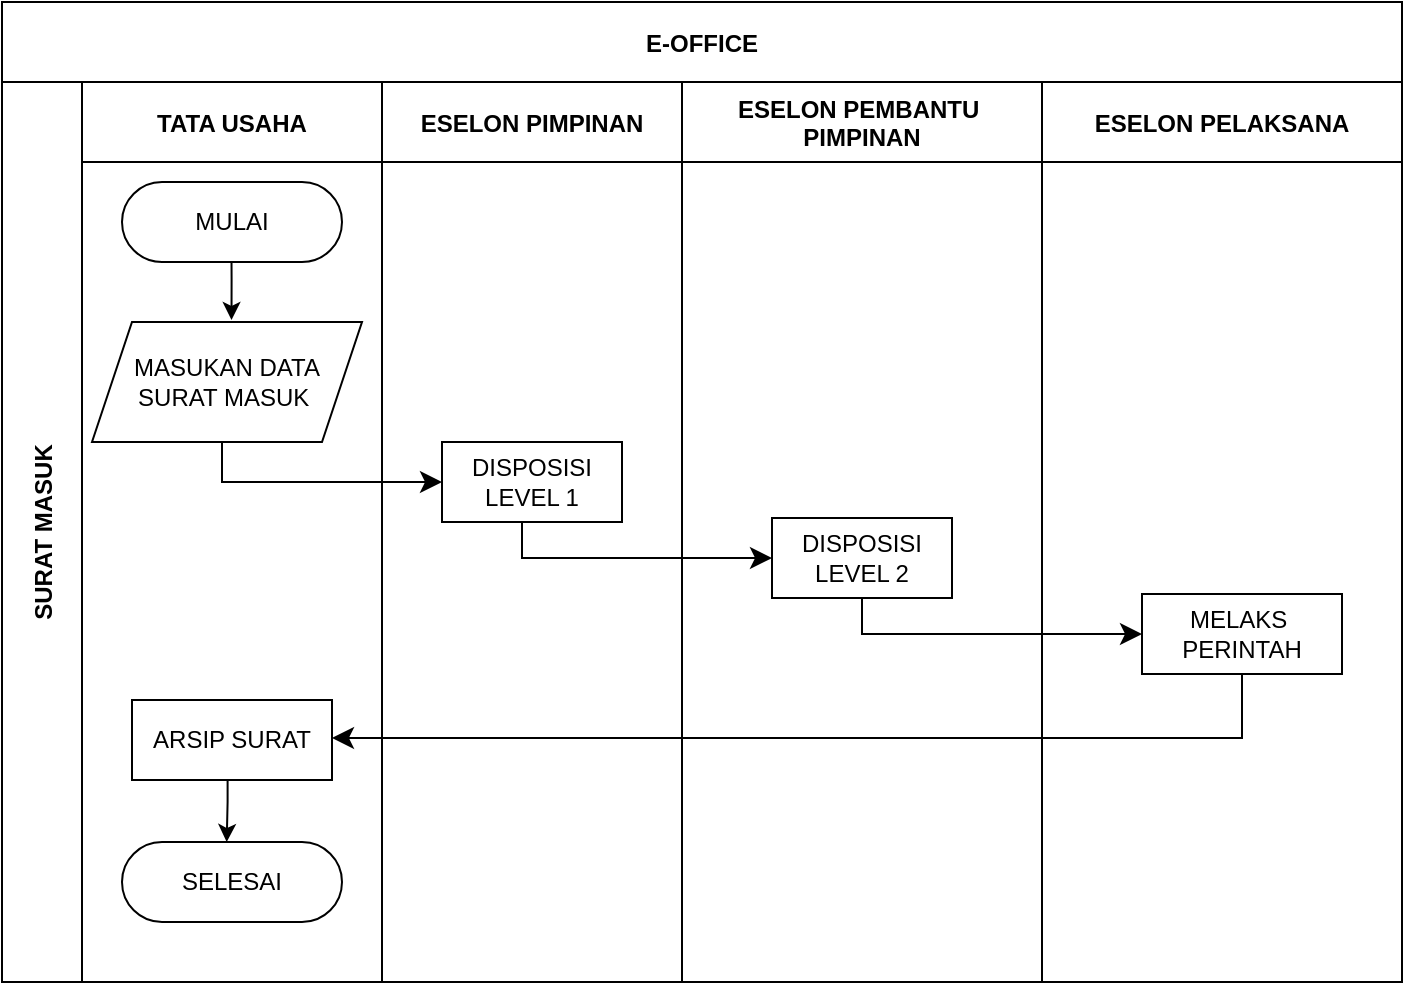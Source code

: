 <mxfile version="24.7.7">
  <diagram id="kgpKYQtTHZ0yAKxKKP6v" name="Page-1">
    <mxGraphModel dx="1195" dy="650" grid="1" gridSize="10" guides="1" tooltips="1" connect="1" arrows="1" fold="1" page="1" pageScale="1" pageWidth="850" pageHeight="1100" math="0" shadow="0">
      <root>
        <mxCell id="0" />
        <mxCell id="1" parent="0" />
        <mxCell id="3nuBFxr9cyL0pnOWT2aG-1" value="E-OFFICE" style="shape=table;childLayout=tableLayout;startSize=40;collapsible=0;recursiveResize=0;expand=0;fillColor=none;fontStyle=1" parent="1" vertex="1">
          <mxGeometry x="20" y="70" width="700" height="490" as="geometry" />
        </mxCell>
        <mxCell id="3nuBFxr9cyL0pnOWT2aG-3" value="SURAT MASUK" style="shape=tableRow;horizontal=0;swimlaneHead=0;swimlaneBody=0;top=0;left=0;bottom=0;right=0;fillColor=none;points=[[0,0.5],[1,0.5]];portConstraint=eastwest;startSize=40;collapsible=0;recursiveResize=0;expand=0;fontStyle=1;" parent="3nuBFxr9cyL0pnOWT2aG-1" vertex="1">
          <mxGeometry y="40" width="700" height="450" as="geometry" />
        </mxCell>
        <mxCell id="3nuBFxr9cyL0pnOWT2aG-4" value="TATA USAHA" style="swimlane;swimlaneHead=0;swimlaneBody=0;connectable=0;fillColor=none;startSize=40;collapsible=0;recursiveResize=0;expand=0;fontStyle=1;" parent="3nuBFxr9cyL0pnOWT2aG-3" vertex="1">
          <mxGeometry x="40" width="150" height="450" as="geometry">
            <mxRectangle width="150" height="450" as="alternateBounds" />
          </mxGeometry>
        </mxCell>
        <mxCell id="3nuBFxr9cyL0pnOWT2aG-6" value="MULAI" style="rounded=1;whiteSpace=wrap;html=1;arcSize=50;" parent="3nuBFxr9cyL0pnOWT2aG-4" vertex="1">
          <mxGeometry x="20" y="50" width="110" height="40" as="geometry" />
        </mxCell>
        <mxCell id="eYpfPBhZfu6Fcm4IwKXz-19" value="MASUKAN DATA SURAT MASUK&amp;nbsp;" style="shape=parallelogram;perimeter=parallelogramPerimeter;whiteSpace=wrap;html=1;fixedSize=1;" vertex="1" parent="3nuBFxr9cyL0pnOWT2aG-4">
          <mxGeometry x="5" y="120" width="135" height="60" as="geometry" />
        </mxCell>
        <mxCell id="eYpfPBhZfu6Fcm4IwKXz-26" style="edgeStyle=orthogonalEdgeStyle;rounded=0;orthogonalLoop=1;jettySize=auto;html=1;" edge="1" parent="3nuBFxr9cyL0pnOWT2aG-4">
          <mxGeometry relative="1" as="geometry">
            <mxPoint x="74.76" y="90" as="sourcePoint" />
            <mxPoint x="74.76" y="119" as="targetPoint" />
            <Array as="points">
              <mxPoint x="74.76" y="99" />
            </Array>
          </mxGeometry>
        </mxCell>
        <mxCell id="eYpfPBhZfu6Fcm4IwKXz-33" value="ARSIP SURAT" style="rounded=0;whiteSpace=wrap;html=1;" vertex="1" parent="3nuBFxr9cyL0pnOWT2aG-4">
          <mxGeometry x="25" y="309" width="100" height="40" as="geometry" />
        </mxCell>
        <mxCell id="eYpfPBhZfu6Fcm4IwKXz-36" value="SELESAI" style="rounded=1;whiteSpace=wrap;html=1;arcSize=50;" vertex="1" parent="3nuBFxr9cyL0pnOWT2aG-4">
          <mxGeometry x="20" y="380" width="110" height="40" as="geometry" />
        </mxCell>
        <mxCell id="eYpfPBhZfu6Fcm4IwKXz-37" style="edgeStyle=orthogonalEdgeStyle;rounded=0;orthogonalLoop=1;jettySize=auto;html=1;exitX=0.478;exitY=1.003;exitDx=0;exitDy=0;exitPerimeter=0;" edge="1" parent="3nuBFxr9cyL0pnOWT2aG-4" source="eYpfPBhZfu6Fcm4IwKXz-33">
          <mxGeometry relative="1" as="geometry">
            <mxPoint x="72.36" y="351" as="sourcePoint" />
            <mxPoint x="72.36" y="380" as="targetPoint" />
            <Array as="points">
              <mxPoint x="73" y="360" />
              <mxPoint x="72" y="360" />
            </Array>
          </mxGeometry>
        </mxCell>
        <mxCell id="3nuBFxr9cyL0pnOWT2aG-8" value="ESELON PIMPINAN" style="swimlane;swimlaneHead=0;swimlaneBody=0;connectable=0;fillColor=none;startSize=40;collapsible=0;recursiveResize=0;expand=0;fontStyle=1;" parent="3nuBFxr9cyL0pnOWT2aG-3" vertex="1">
          <mxGeometry x="190" width="150" height="450" as="geometry">
            <mxRectangle width="150" height="450" as="alternateBounds" />
          </mxGeometry>
        </mxCell>
        <mxCell id="3nuBFxr9cyL0pnOWT2aG-9" value="DISPOSISI LEVEL 1" style="rounded=0;whiteSpace=wrap;html=1;" parent="3nuBFxr9cyL0pnOWT2aG-8" vertex="1">
          <mxGeometry x="30" y="180" width="90" height="40" as="geometry" />
        </mxCell>
        <mxCell id="eYpfPBhZfu6Fcm4IwKXz-28" value="" style="edgeStyle=segmentEdgeStyle;endArrow=classic;html=1;curved=0;rounded=0;endSize=8;startSize=8;entryX=0;entryY=0.5;entryDx=0;entryDy=0;" edge="1" parent="3nuBFxr9cyL0pnOWT2aG-8" target="eYpfPBhZfu6Fcm4IwKXz-27">
          <mxGeometry width="50" height="50" relative="1" as="geometry">
            <mxPoint x="70" y="220" as="sourcePoint" />
            <mxPoint x="190" y="238" as="targetPoint" />
            <Array as="points">
              <mxPoint x="70" y="238" />
            </Array>
          </mxGeometry>
        </mxCell>
        <mxCell id="3nuBFxr9cyL0pnOWT2aG-11" value="ESELON PEMBANTU &#xa;PIMPINAN" style="swimlane;swimlaneHead=0;swimlaneBody=0;connectable=0;fillColor=none;startSize=40;collapsible=0;recursiveResize=0;expand=0;fontStyle=1;" parent="3nuBFxr9cyL0pnOWT2aG-3" vertex="1">
          <mxGeometry x="340" width="180" height="450" as="geometry">
            <mxRectangle width="180" height="450" as="alternateBounds" />
          </mxGeometry>
        </mxCell>
        <mxCell id="eYpfPBhZfu6Fcm4IwKXz-27" value="DISPOSISI LEVEL 2" style="rounded=0;whiteSpace=wrap;html=1;" vertex="1" parent="3nuBFxr9cyL0pnOWT2aG-11">
          <mxGeometry x="45" y="218" width="90" height="40" as="geometry" />
        </mxCell>
        <mxCell id="eYpfPBhZfu6Fcm4IwKXz-32" value="" style="edgeStyle=segmentEdgeStyle;endArrow=classic;html=1;curved=0;rounded=0;endSize=8;startSize=8;entryX=0;entryY=0.5;entryDx=0;entryDy=0;" edge="1" parent="3nuBFxr9cyL0pnOWT2aG-11" target="eYpfPBhZfu6Fcm4IwKXz-30">
          <mxGeometry width="50" height="50" relative="1" as="geometry">
            <mxPoint x="90" y="258" as="sourcePoint" />
            <mxPoint x="215" y="276" as="targetPoint" />
            <Array as="points">
              <mxPoint x="90" y="276" />
            </Array>
          </mxGeometry>
        </mxCell>
        <mxCell id="eYpfPBhZfu6Fcm4IwKXz-29" value="ESELON PELAKSANA" style="swimlane;swimlaneHead=0;swimlaneBody=0;connectable=0;fillColor=none;startSize=40;collapsible=0;recursiveResize=0;expand=0;fontStyle=1;" vertex="1" parent="3nuBFxr9cyL0pnOWT2aG-3">
          <mxGeometry x="520" width="180" height="450" as="geometry">
            <mxRectangle width="180" height="450" as="alternateBounds" />
          </mxGeometry>
        </mxCell>
        <mxCell id="eYpfPBhZfu6Fcm4IwKXz-30" value="MELAKS&amp;nbsp;&lt;div&gt;PERINTAH&lt;/div&gt;" style="rounded=0;whiteSpace=wrap;html=1;" vertex="1" parent="eYpfPBhZfu6Fcm4IwKXz-29">
          <mxGeometry x="50" y="256" width="100" height="40" as="geometry" />
        </mxCell>
        <mxCell id="eYpfPBhZfu6Fcm4IwKXz-24" value="" style="edgeStyle=segmentEdgeStyle;endArrow=classic;html=1;curved=0;rounded=0;endSize=8;startSize=8;exitX=0.5;exitY=1;exitDx=0;exitDy=0;entryX=0;entryY=0.5;entryDx=0;entryDy=0;" edge="1" parent="3nuBFxr9cyL0pnOWT2aG-3" source="eYpfPBhZfu6Fcm4IwKXz-19" target="3nuBFxr9cyL0pnOWT2aG-9">
          <mxGeometry width="50" height="50" relative="1" as="geometry">
            <mxPoint x="600" y="220" as="sourcePoint" />
            <mxPoint x="650" y="170" as="targetPoint" />
            <Array as="points">
              <mxPoint x="110" y="180" />
              <mxPoint x="110" y="200" />
            </Array>
          </mxGeometry>
        </mxCell>
        <mxCell id="eYpfPBhZfu6Fcm4IwKXz-35" value="" style="edgeStyle=segmentEdgeStyle;endArrow=classic;html=1;curved=0;rounded=0;endSize=8;startSize=8;exitX=0.5;exitY=1;exitDx=0;exitDy=0;" edge="1" parent="3nuBFxr9cyL0pnOWT2aG-3" source="eYpfPBhZfu6Fcm4IwKXz-30" target="eYpfPBhZfu6Fcm4IwKXz-33">
          <mxGeometry width="50" height="50" relative="1" as="geometry">
            <mxPoint x="620" y="310" as="sourcePoint" />
            <mxPoint x="210" y="328" as="targetPoint" />
            <Array as="points">
              <mxPoint x="620" y="328" />
            </Array>
          </mxGeometry>
        </mxCell>
      </root>
    </mxGraphModel>
  </diagram>
</mxfile>
